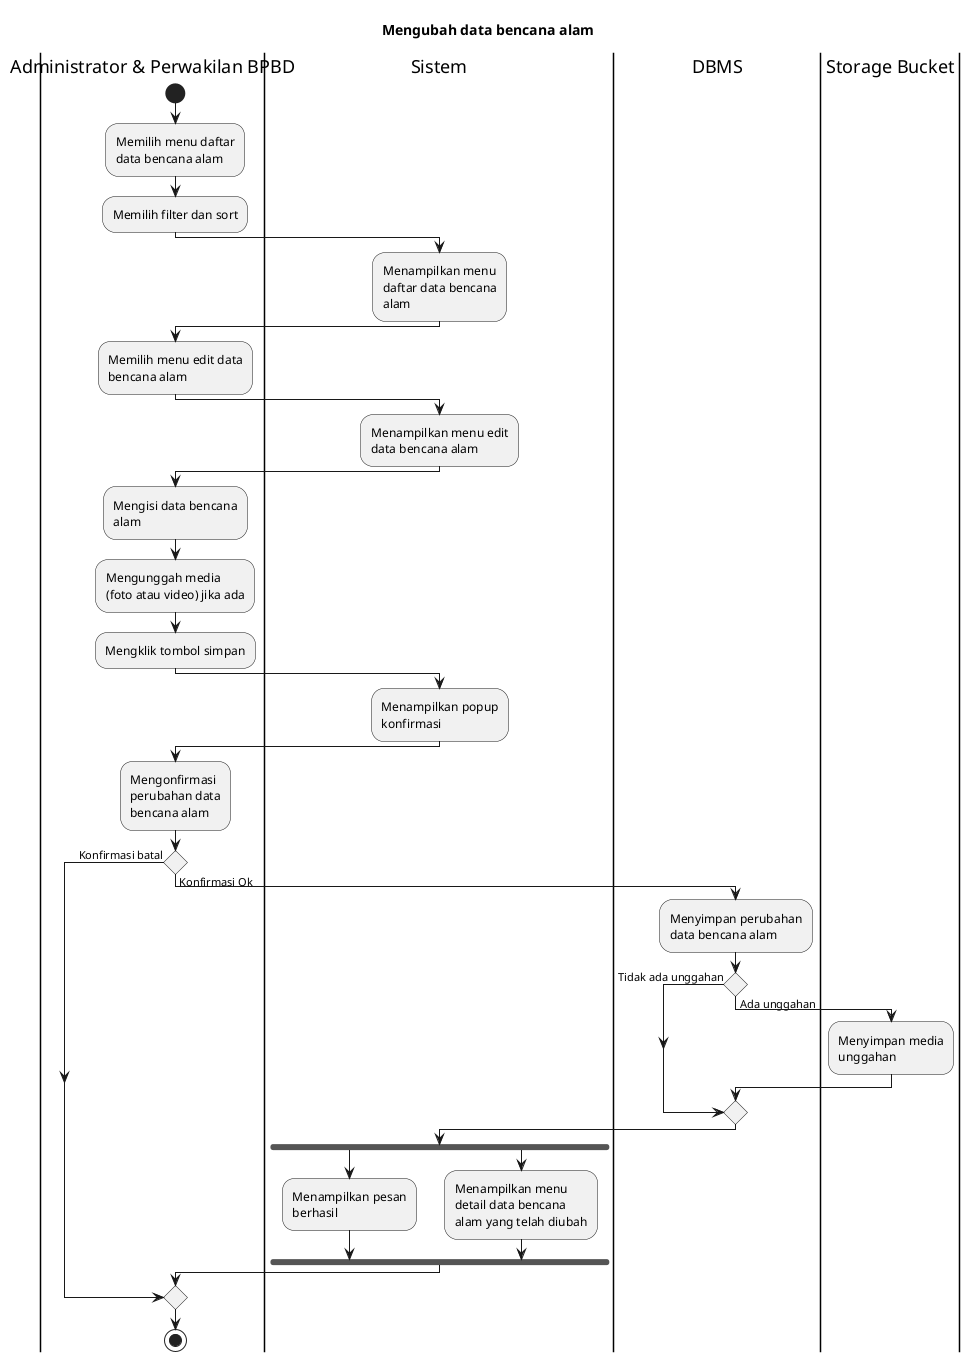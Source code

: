 @startuml UC-MGDISASTER-008 - Mengubah data bencana alam
skinparam wrapWidth 140

title Mengubah data bencana alam

|Administrator & Perwakilan BPBD|
start
:Memilih menu daftar data bencana alam;
:Memilih filter dan sort;

|Sistem|
:Menampilkan menu daftar data bencana alam;

|Administrator & Perwakilan BPBD|
:Memilih menu edit data bencana alam;

|Sistem|
:Menampilkan menu edit data bencana alam;

|Administrator & Perwakilan BPBD|
:Mengisi data bencana alam;
:Mengunggah media (foto atau video) jika ada;
:Mengklik tombol simpan;

|Sistem|
:Menampilkan popup konfirmasi;

|Administrator & Perwakilan BPBD|
:Mengonfirmasi perubahan data bencana alam;

if () then (Konfirmasi batal)
else (Konfirmasi Ok)
  |DBMS|
  :Menyimpan perubahan data bencana alam;

  if () then (Tidak ada unggahan)
  else (Ada unggahan)
    |Storage Bucket|
    :Menyimpan media unggahan;
  endif

  |Sistem|
  fork
    :Menampilkan pesan berhasil;
  fork again
    :Menampilkan menu detail data bencana alam yang telah diubah;
  endfork
endif

|Administrator & Perwakilan BPBD|
stop

@enduml